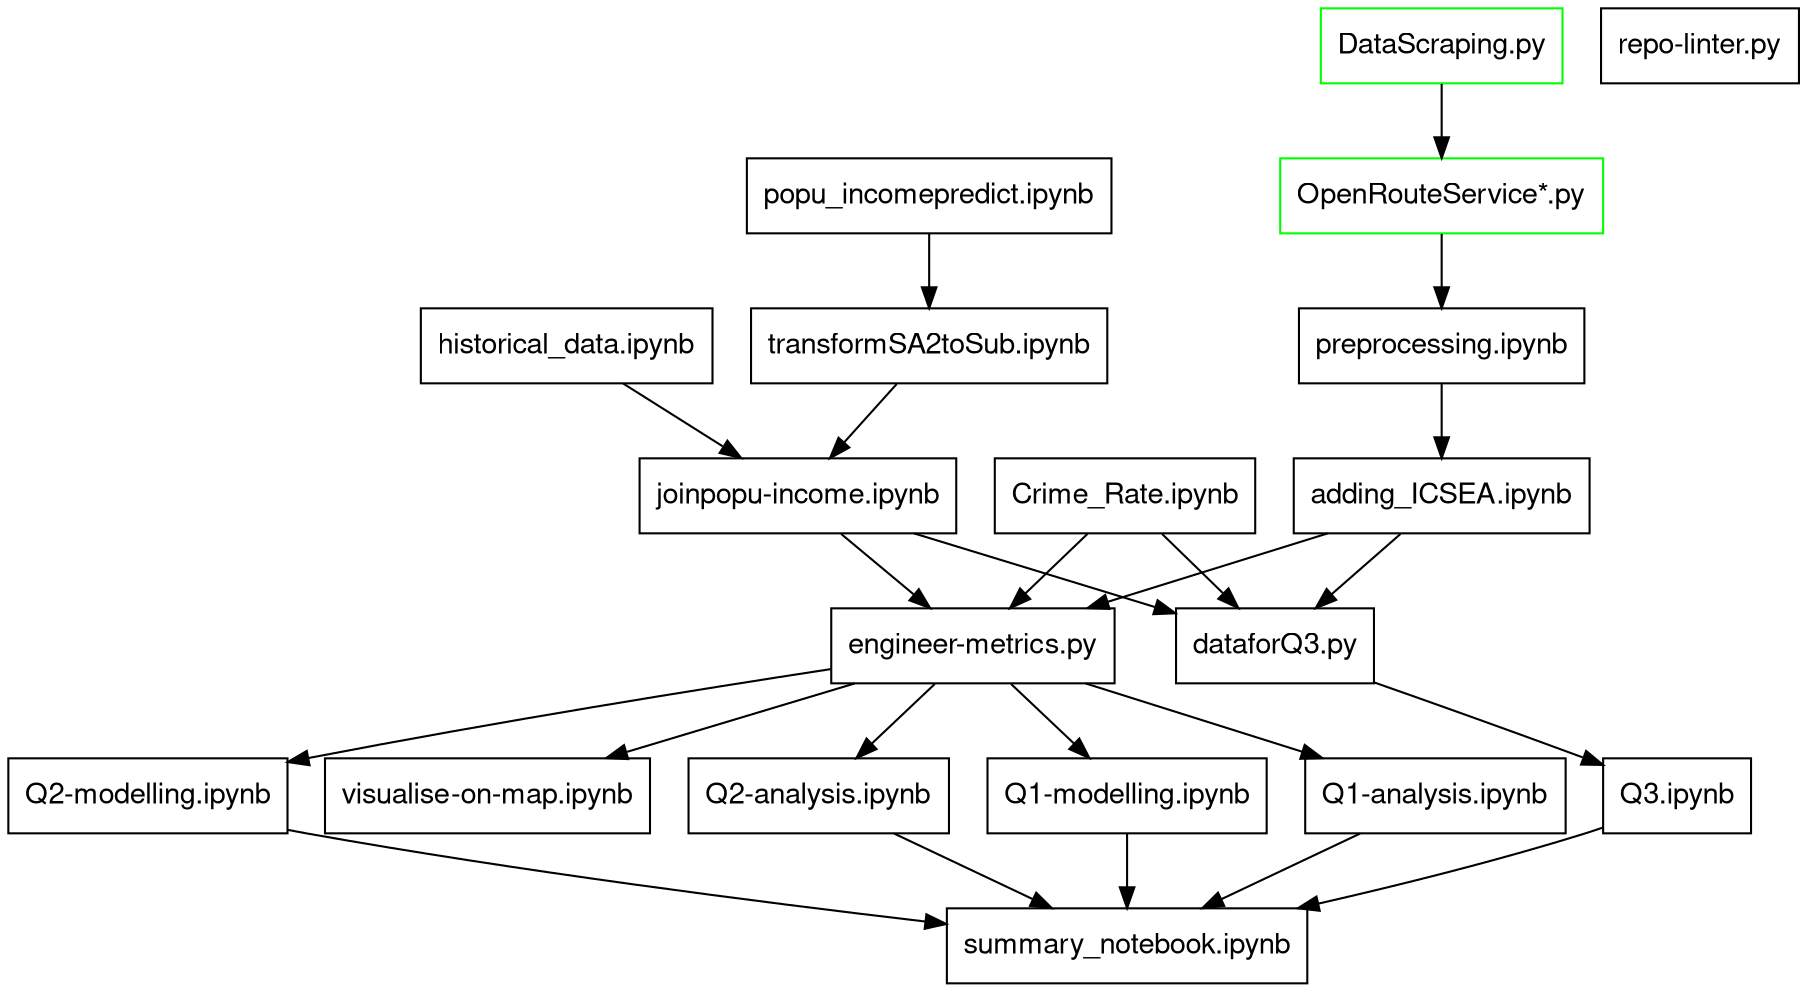 digraph G {
  fontname="Helvetica,Arial,sans-serif"
  node [fontname="Helvetica,Arial,sans-serif"]
  edge [fontname="Helvetica,Arial,sans-serif"]
  node [shape=box];
  "DataScraping.py" [color="green"]
  "OpenRouteService*.py" [color="green"]
  "DataScraping.py" -> "OpenRouteService*.py" 
  "OpenRouteService*.py" -> "preprocessing.ipynb"
  "popu_incomepredict.ipynb"
  "popu_incomepredict.ipynb" -> "transformSA2toSub.ipynb"
  "transformSA2toSub.ipynb"
  "transformSA2toSub.ipynb" -> "joinpopu-income.ipynb"
  "historical_data.ipynb"
  "historical_data.ipynb" -> "joinpopu-income.ipynb"
  "joinpopu-income.ipynb"
  "joinpopu-income.ipynb" -> "dataforQ3.py"
  "joinpopu-income.ipynb" -> "engineer-metrics.py"
  "Crime_Rate.ipynb"
  "Crime_Rate.ipynb" -> "dataforQ3.py"
  "Crime_Rate.ipynb" -> "engineer-metrics.py"
  "preprocessing.ipynb"
  "preprocessing.ipynb" -> "adding_ICSEA.ipynb"
  "adding_ICSEA.ipynb"
  "adding_ICSEA.ipynb" -> "dataforQ3.py"
  "adding_ICSEA.ipynb" -> "engineer-metrics.py"
  "engineer-metrics.py"
  "engineer-metrics.py" -> "Q1-modelling.ipynb"
  "engineer-metrics.py" -> "Q1-analysis.ipynb"
  "engineer-metrics.py" -> "Q2-modelling.ipynb"
  "engineer-metrics.py" -> "Q2-analysis.ipynb"
  "engineer-metrics.py" -> "visualise-on-map.ipynb"
  "dataforQ3.py"
  "dataforQ3.py" -> "Q3.ipynb"
  "Q1-modelling.ipynb"
  "Q1-modelling.ipynb" -> "summary_notebook.ipynb"
  "Q1-analysis.ipynb"
  "Q1-analysis.ipynb" -> "summary_notebook.ipynb"
  "Q2-modelling.ipynb"
  "Q2-modelling.ipynb" -> "summary_notebook.ipynb"
  "Q2-analysis.ipynb"
  "Q2-analysis.ipynb" -> "summary_notebook.ipynb"
  "Q3.ipynb"
  "Q3.ipynb" -> "summary_notebook.ipynb"
  "repo-linter.py"
}
